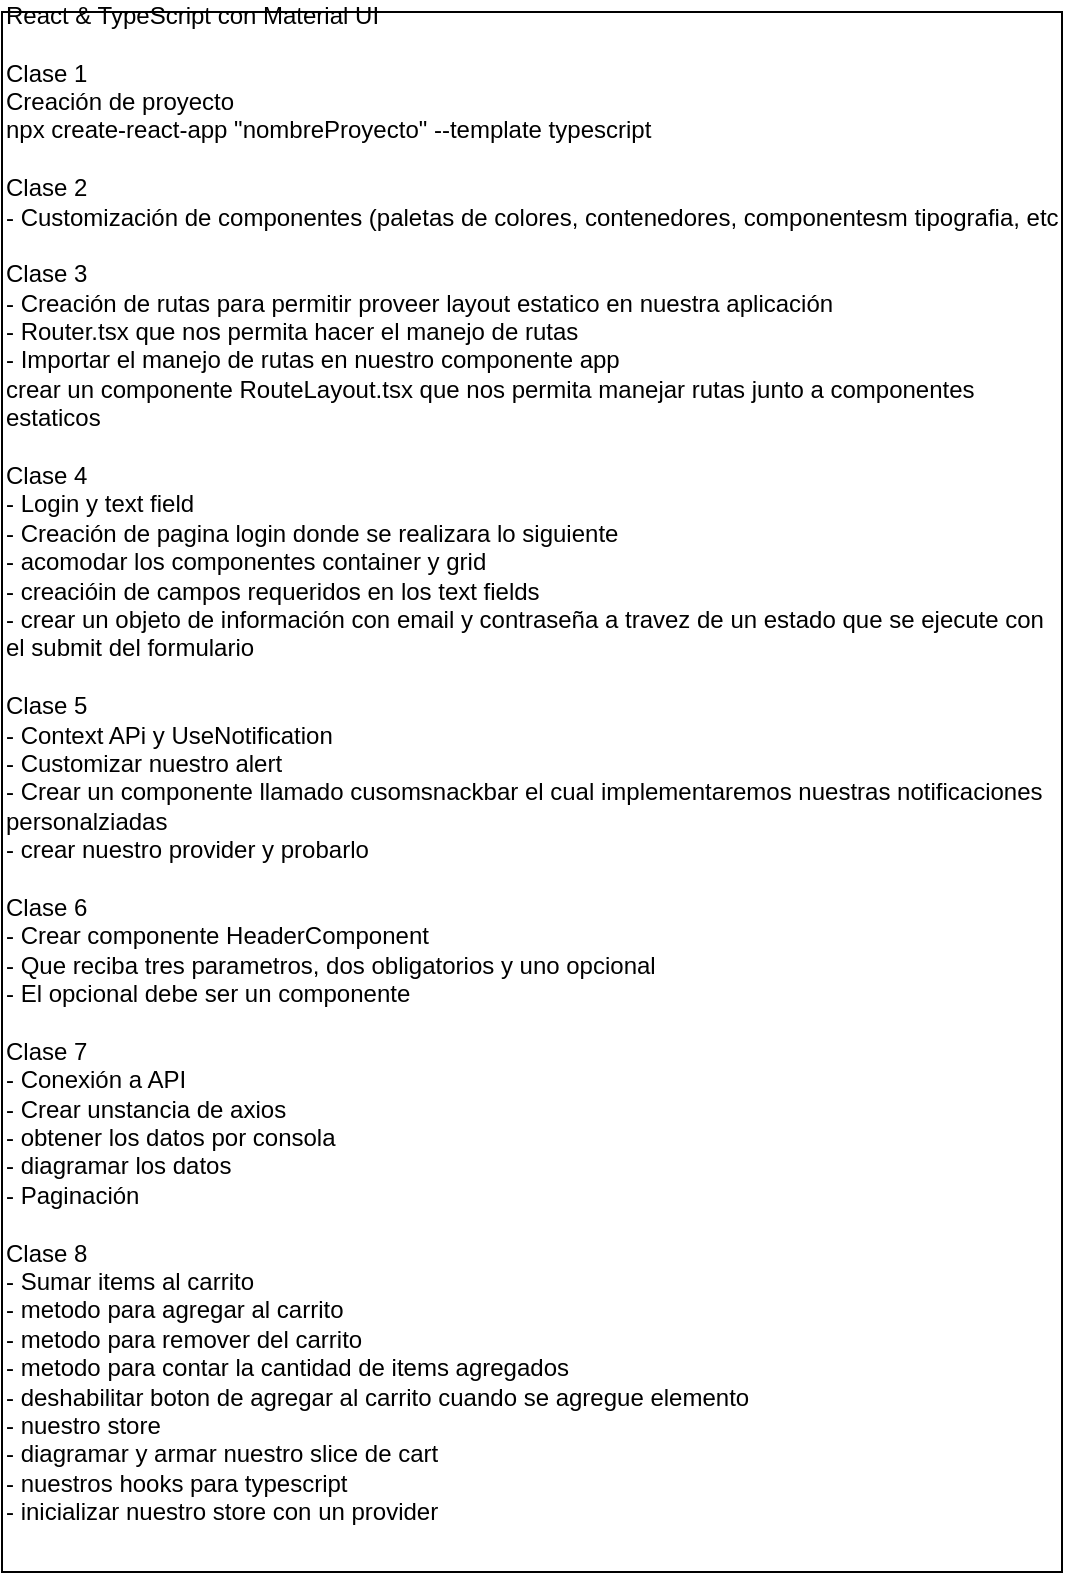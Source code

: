 <mxfile>
    <diagram id="JcYlRr5xBGq-pKlCf1Mg" name="Page-1">
        <mxGraphModel dx="576" dy="275" grid="1" gridSize="10" guides="1" tooltips="1" connect="1" arrows="1" fold="1" page="1" pageScale="1" pageWidth="850" pageHeight="1100" math="0" shadow="0">
            <root>
                <mxCell id="0"/>
                <mxCell id="1" parent="0"/>
                <mxCell id="2" value="React &amp;amp; TypeScript con Material UI&lt;br&gt;&lt;br&gt;Clase 1&lt;br&gt;Creación de proyecto&lt;br&gt;npx create-react-app &quot;nombreProyecto&quot; --template typescript&lt;br&gt;&lt;br&gt;Clase 2&lt;br&gt;- Customización de componentes (paletas de colores, contenedores, componentesm tipografia, etc&lt;br&gt;&lt;br&gt;Clase 3&lt;br&gt;- Creación de rutas para permitir proveer layout estatico en nuestra aplicación&lt;br&gt;- Router.tsx que nos permita hacer el manejo de rutas&lt;br&gt;- Importar el manejo de rutas en nuestro componente app&lt;br&gt;crear un componente RouteLayout.tsx que nos permita manejar rutas junto a componentes estaticos&lt;br&gt;&lt;br&gt;Clase 4&lt;br&gt;- Login y text field&lt;br&gt;- Creación de pagina login donde se realizara lo siguiente&lt;br&gt;- acomodar los componentes container y grid&lt;br&gt;- creacióin de campos requeridos en los text fields&lt;br&gt;- crear un objeto de información con email y contraseña a travez de un estado que se ejecute con el submit del formulario&lt;br&gt;&lt;br&gt;Clase 5&lt;br&gt;- Context APi y UseNotification&lt;br&gt;- Customizar nuestro alert&lt;br&gt;- Crear un componente llamado cusomsnackbar el cual implementaremos nuestras notificaciones personalziadas&lt;br&gt;- crear nuestro provider y probarlo&lt;br&gt;&lt;br&gt;Clase 6&lt;br&gt;- Crear componente HeaderComponent&lt;br&gt;- Que reciba tres parametros, dos obligatorios y uno opcional&lt;br&gt;- El opcional debe ser un componente&lt;br&gt;&lt;br&gt;Clase 7&lt;br&gt;- Conexión a API&lt;br&gt;- Crear unstancia de axios&lt;br&gt;- obtener los datos por consola&lt;br&gt;- diagramar los datos&lt;br&gt;- Paginación&lt;br&gt;&lt;br&gt;Clase 8&lt;br&gt;- Sumar items al carrito&lt;br&gt;- metodo para agregar al carrito&lt;br&gt;- metodo para remover del carrito&lt;br&gt;- metodo para contar la cantidad de items agregados&lt;br&gt;- deshabilitar boton de agregar al carrito cuando se agregue elemento&lt;br&gt;- nuestro store&lt;br&gt;- diagramar y armar nuestro slice de cart&lt;br&gt;- nuestros hooks para typescript&lt;br&gt;- inicializar nuestro store con un provider&lt;br&gt;&lt;br&gt;&lt;br&gt;" style="rounded=0;whiteSpace=wrap;html=1;align=left;" parent="1" vertex="1">
                    <mxGeometry x="20" y="20" width="530" height="780" as="geometry"/>
                </mxCell>
            </root>
        </mxGraphModel>
    </diagram>
</mxfile>